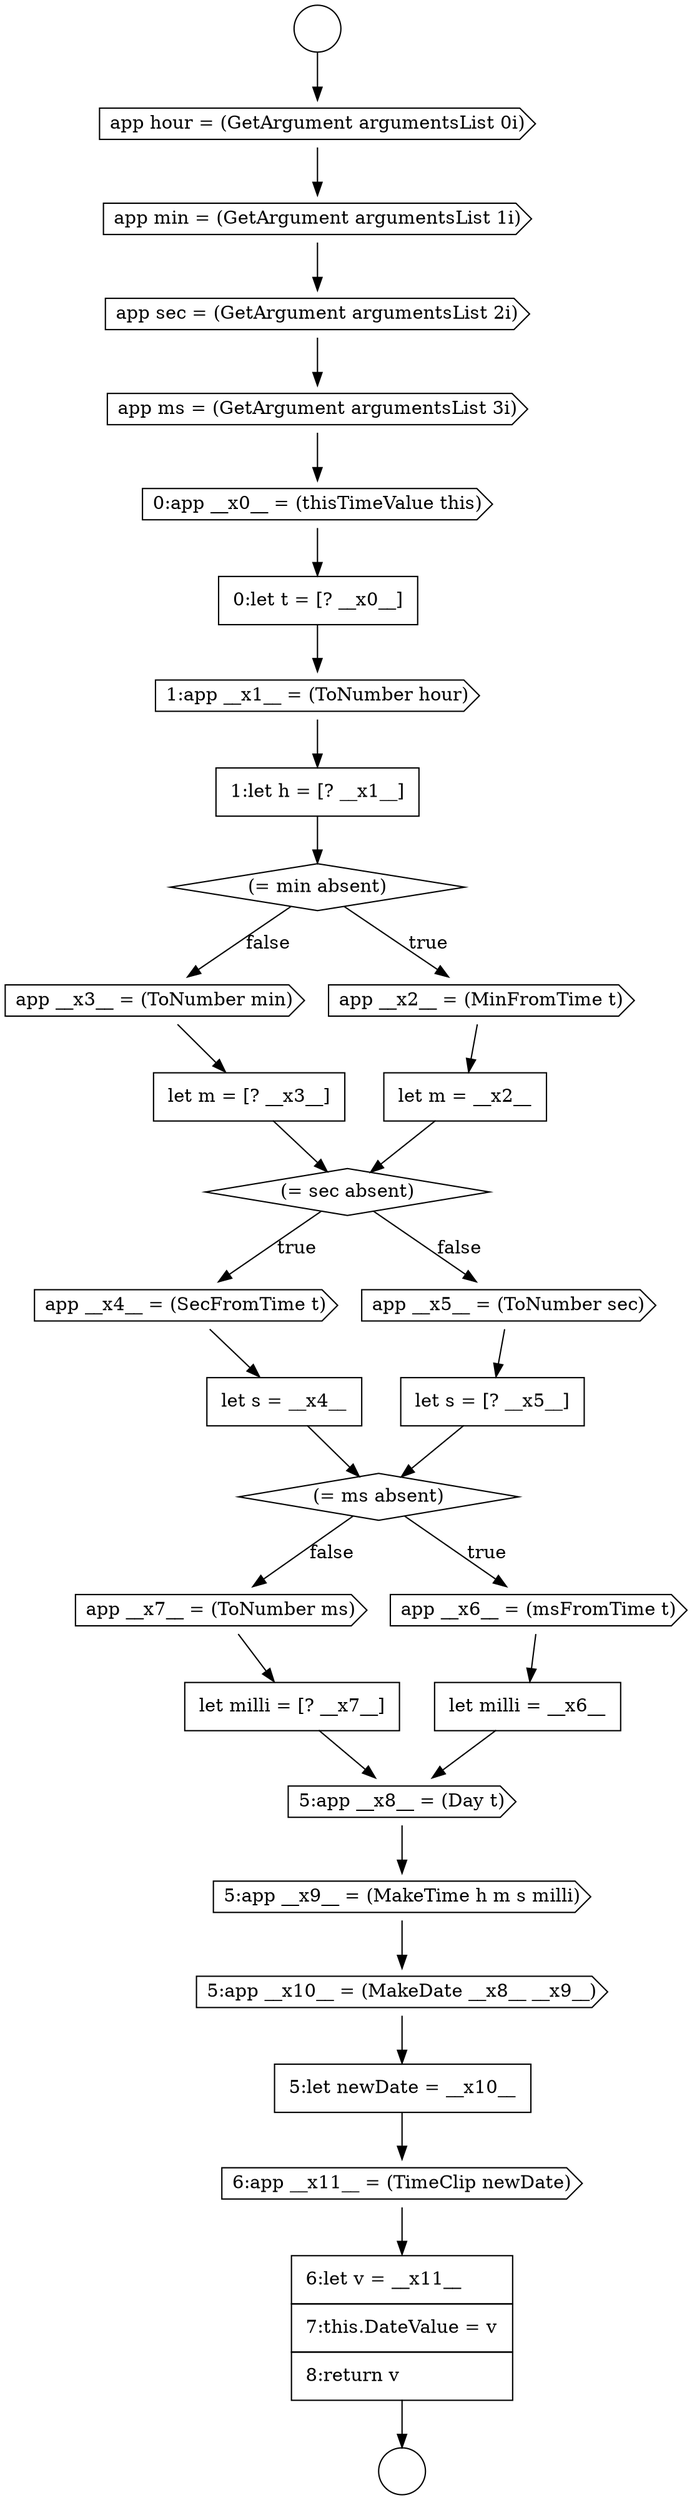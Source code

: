 digraph {
  node11998 [shape=none, margin=0, label=<<font color="black">
    <table border="0" cellborder="1" cellspacing="0" cellpadding="10">
      <tr><td align="left">let milli = [? __x7__]</td></tr>
    </table>
  </font>> color="black" fillcolor="white" style=filled]
  node11994 [shape=diamond, label=<<font color="black">(= ms absent)</font>> color="black" fillcolor="white" style=filled]
  node11977 [shape=cds, label=<<font color="black">app min = (GetArgument argumentsList 1i)</font>> color="black" fillcolor="white" style=filled]
  node11980 [shape=cds, label=<<font color="black">0:app __x0__ = (thisTimeValue this)</font>> color="black" fillcolor="white" style=filled]
  node12004 [shape=none, margin=0, label=<<font color="black">
    <table border="0" cellborder="1" cellspacing="0" cellpadding="10">
      <tr><td align="left">6:let v = __x11__</td></tr>
      <tr><td align="left">7:this.DateValue = v</td></tr>
      <tr><td align="left">8:return v</td></tr>
    </table>
  </font>> color="black" fillcolor="white" style=filled]
  node11983 [shape=none, margin=0, label=<<font color="black">
    <table border="0" cellborder="1" cellspacing="0" cellpadding="10">
      <tr><td align="left">1:let h = [? __x1__]</td></tr>
    </table>
  </font>> color="black" fillcolor="white" style=filled]
  node11996 [shape=none, margin=0, label=<<font color="black">
    <table border="0" cellborder="1" cellspacing="0" cellpadding="10">
      <tr><td align="left">let milli = __x6__</td></tr>
    </table>
  </font>> color="black" fillcolor="white" style=filled]
  node11979 [shape=cds, label=<<font color="black">app ms = (GetArgument argumentsList 3i)</font>> color="black" fillcolor="white" style=filled]
  node12000 [shape=cds, label=<<font color="black">5:app __x9__ = (MakeTime h m s milli)</font>> color="black" fillcolor="white" style=filled]
  node11975 [shape=circle label=" " color="black" fillcolor="white" style=filled]
  node12002 [shape=none, margin=0, label=<<font color="black">
    <table border="0" cellborder="1" cellspacing="0" cellpadding="10">
      <tr><td align="left">5:let newDate = __x10__</td></tr>
    </table>
  </font>> color="black" fillcolor="white" style=filled]
  node11976 [shape=cds, label=<<font color="black">app hour = (GetArgument argumentsList 0i)</font>> color="black" fillcolor="white" style=filled]
  node12003 [shape=cds, label=<<font color="black">6:app __x11__ = (TimeClip newDate)</font>> color="black" fillcolor="white" style=filled]
  node11986 [shape=none, margin=0, label=<<font color="black">
    <table border="0" cellborder="1" cellspacing="0" cellpadding="10">
      <tr><td align="left">let m = __x2__</td></tr>
    </table>
  </font>> color="black" fillcolor="white" style=filled]
  node11981 [shape=none, margin=0, label=<<font color="black">
    <table border="0" cellborder="1" cellspacing="0" cellpadding="10">
      <tr><td align="left">0:let t = [? __x0__]</td></tr>
    </table>
  </font>> color="black" fillcolor="white" style=filled]
  node11991 [shape=none, margin=0, label=<<font color="black">
    <table border="0" cellborder="1" cellspacing="0" cellpadding="10">
      <tr><td align="left">let s = __x4__</td></tr>
    </table>
  </font>> color="black" fillcolor="white" style=filled]
  node11993 [shape=none, margin=0, label=<<font color="black">
    <table border="0" cellborder="1" cellspacing="0" cellpadding="10">
      <tr><td align="left">let s = [? __x5__]</td></tr>
    </table>
  </font>> color="black" fillcolor="white" style=filled]
  node11984 [shape=diamond, label=<<font color="black">(= min absent)</font>> color="black" fillcolor="white" style=filled]
  node11997 [shape=cds, label=<<font color="black">app __x7__ = (ToNumber ms)</font>> color="black" fillcolor="white" style=filled]
  node11987 [shape=cds, label=<<font color="black">app __x3__ = (ToNumber min)</font>> color="black" fillcolor="white" style=filled]
  node11989 [shape=diamond, label=<<font color="black">(= sec absent)</font>> color="black" fillcolor="white" style=filled]
  node11988 [shape=none, margin=0, label=<<font color="black">
    <table border="0" cellborder="1" cellspacing="0" cellpadding="10">
      <tr><td align="left">let m = [? __x3__]</td></tr>
    </table>
  </font>> color="black" fillcolor="white" style=filled]
  node11974 [shape=circle label=" " color="black" fillcolor="white" style=filled]
  node12001 [shape=cds, label=<<font color="black">5:app __x10__ = (MakeDate __x8__ __x9__)</font>> color="black" fillcolor="white" style=filled]
  node11978 [shape=cds, label=<<font color="black">app sec = (GetArgument argumentsList 2i)</font>> color="black" fillcolor="white" style=filled]
  node11995 [shape=cds, label=<<font color="black">app __x6__ = (msFromTime t)</font>> color="black" fillcolor="white" style=filled]
  node11999 [shape=cds, label=<<font color="black">5:app __x8__ = (Day t)</font>> color="black" fillcolor="white" style=filled]
  node11982 [shape=cds, label=<<font color="black">1:app __x1__ = (ToNumber hour)</font>> color="black" fillcolor="white" style=filled]
  node11990 [shape=cds, label=<<font color="black">app __x4__ = (SecFromTime t)</font>> color="black" fillcolor="white" style=filled]
  node11992 [shape=cds, label=<<font color="black">app __x5__ = (ToNumber sec)</font>> color="black" fillcolor="white" style=filled]
  node11985 [shape=cds, label=<<font color="black">app __x2__ = (MinFromTime t)</font>> color="black" fillcolor="white" style=filled]
  node11979 -> node11980 [ color="black"]
  node11977 -> node11978 [ color="black"]
  node11991 -> node11994 [ color="black"]
  node12004 -> node11975 [ color="black"]
  node11998 -> node11999 [ color="black"]
  node11992 -> node11993 [ color="black"]
  node11995 -> node11996 [ color="black"]
  node11993 -> node11994 [ color="black"]
  node12002 -> node12003 [ color="black"]
  node11986 -> node11989 [ color="black"]
  node11984 -> node11985 [label=<<font color="black">true</font>> color="black"]
  node11984 -> node11987 [label=<<font color="black">false</font>> color="black"]
  node11987 -> node11988 [ color="black"]
  node11983 -> node11984 [ color="black"]
  node11994 -> node11995 [label=<<font color="black">true</font>> color="black"]
  node11994 -> node11997 [label=<<font color="black">false</font>> color="black"]
  node11990 -> node11991 [ color="black"]
  node11981 -> node11982 [ color="black"]
  node12000 -> node12001 [ color="black"]
  node12001 -> node12002 [ color="black"]
  node11980 -> node11981 [ color="black"]
  node11985 -> node11986 [ color="black"]
  node11978 -> node11979 [ color="black"]
  node11974 -> node11976 [ color="black"]
  node11976 -> node11977 [ color="black"]
  node11982 -> node11983 [ color="black"]
  node11988 -> node11989 [ color="black"]
  node11997 -> node11998 [ color="black"]
  node12003 -> node12004 [ color="black"]
  node11999 -> node12000 [ color="black"]
  node11996 -> node11999 [ color="black"]
  node11989 -> node11990 [label=<<font color="black">true</font>> color="black"]
  node11989 -> node11992 [label=<<font color="black">false</font>> color="black"]
}
